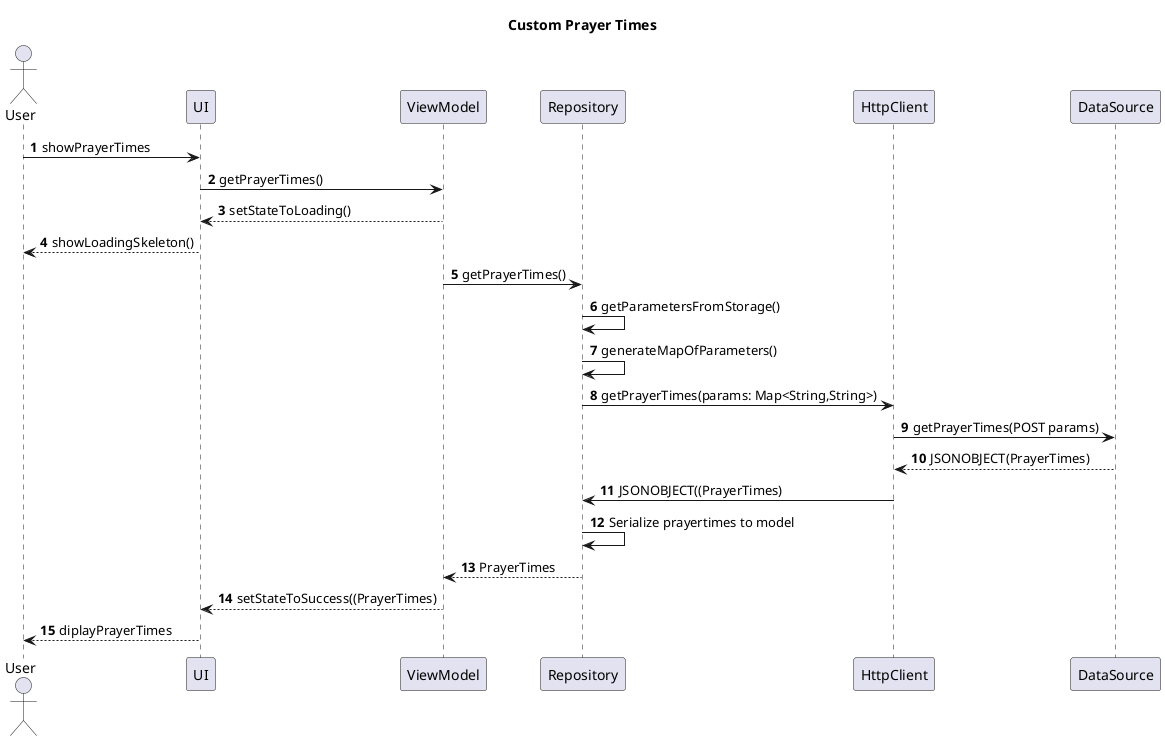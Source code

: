 @startuml
'https://plantuml.com/sequence-diagram

title Custom Prayer Times
autonumber

'the main system consists of the ui, viewmodel, repository, httpclient, datasource
actor User as user
participant "UI" as ui
participant "ViewModel" as vm
participant "Repository" as repo
participant "HttpClient" as http
participant "DataSource" as ds


'the view model has state that is updated by change to the data it has from repository
user -> ui: showPrayerTimes
ui -> vm: getPrayerTimes()
vm --> ui: setStateToLoading()
ui --> user: showLoadingSkeleton()

vm -> repo: getPrayerTimes()
repo -> repo: getParametersFromStorage()
repo -> repo: generateMapOfParameters()
repo -> http: getPrayerTimes(params: Map<String,String>)

'now http makes a post resquest to the datasource
http -> ds: getPrayerTimes(POST params)
'request comes back
ds --> http: JSONOBJECT(PrayerTimes)
http -> repo: JSONOBJECT((PrayerTimes)

repo -> repo: Serialize prayertimes to model

repo --> vm: PrayerTimes

vm --> ui:setStateToSuccess((PrayerTimes)

ui --> user: diplayPrayerTimes


@enduml